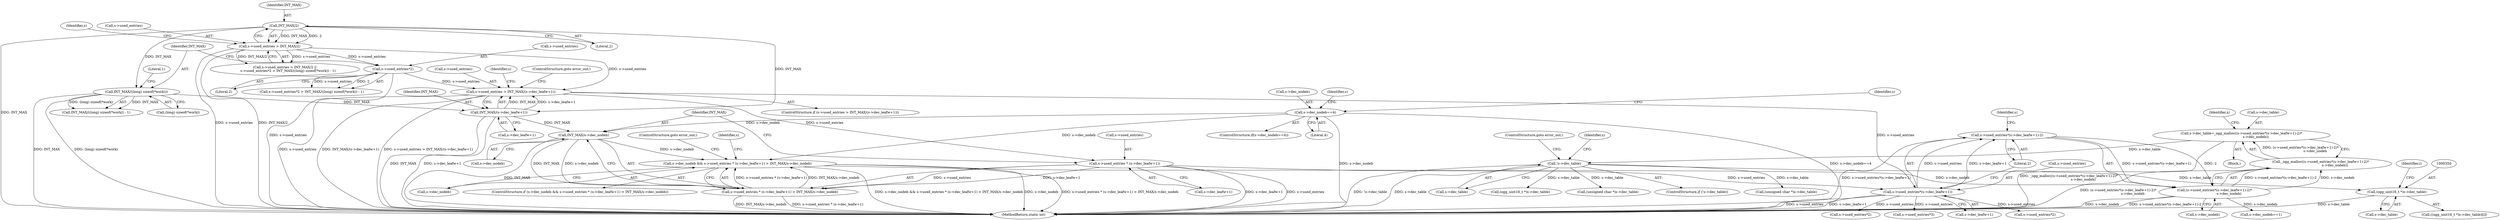 digraph "0_Android_eeb4e45d5683f88488c083ecf142dc89bc3f0b47@pointer" {
"1000349" [label="(Call,(ogg_uint16_t *)s->dec_table)"];
"1000276" [label="(Call,!s->dec_table)"];
"1000255" [label="(Call,s->dec_table=_ogg_malloc((s->used_entries*(s->dec_leafw+1)-2)*\n                           s->dec_nodeb))"];
"1000259" [label="(Call,_ogg_malloc((s->used_entries*(s->dec_leafw+1)-2)*\n                           s->dec_nodeb))"];
"1000260" [label="(Call,(s->used_entries*(s->dec_leafw+1)-2)*\n                           s->dec_nodeb)"];
"1000261" [label="(Call,s->used_entries*(s->dec_leafw+1)-2)"];
"1000262" [label="(Call,s->used_entries*(s->dec_leafw+1))"];
"1000222" [label="(Call,s->used_entries > INT_MAX/(s->dec_leafw+1))"];
"1000167" [label="(Call,s->used_entries > INT_MAX/2)"];
"1000171" [label="(Call,INT_MAX/2)"];
"1000175" [label="(Call,s->used_entries*2)"];
"1000226" [label="(Call,INT_MAX/(s->dec_leafw+1))"];
"1000181" [label="(Call,INT_MAX/((long) sizeof(*work)))"];
"1000240" [label="(Call,s->used_entries * (s->dec_leafw+1))"];
"1000235" [label="(Call,s->dec_nodeb && s->used_entries * (s->dec_leafw+1) > INT_MAX/s->dec_nodeb)"];
"1000249" [label="(Call,INT_MAX/s->dec_nodeb)"];
"1000119" [label="(Call,s->dec_nodeb==4)"];
"1000239" [label="(Call,s->used_entries * (s->dec_leafw+1) > INT_MAX/s->dec_nodeb)"];
"1000278" [label="(Identifier,s)"];
"1000348" [label="(Call,((ogg_uint16_t *)s->dec_table)[i])"];
"1000166" [label="(Call,s->used_entries > INT_MAX/2 ||\n      s->used_entries*2 > INT_MAX/((long) sizeof(*work)) - 1)"];
"1000182" [label="(Identifier,INT_MAX)"];
"1000188" [label="(Literal,1)"];
"1000382" [label="(Call,s->dec_nodeb==1)"];
"1000175" [label="(Call,s->used_entries*2)"];
"1000250" [label="(Identifier,INT_MAX)"];
"1000236" [label="(Call,s->dec_nodeb)"];
"1000349" [label="(Call,(ogg_uint16_t *)s->dec_table)"];
"1000221" [label="(ControlStructure,if (s->used_entries > INT_MAX/(s->dec_leafw+1)))"];
"1000311" [label="(Call,(unsigned char *)s->dec_table)"];
"1000257" [label="(Identifier,s)"];
"1000273" [label="(Identifier,s)"];
"1000177" [label="(Identifier,s)"];
"1000223" [label="(Call,s->used_entries)"];
"1000256" [label="(Call,s->dec_table)"];
"1000167" [label="(Call,s->used_entries > INT_MAX/2)"];
"1000222" [label="(Call,s->used_entries > INT_MAX/(s->dec_leafw+1))"];
"1000249" [label="(Call,INT_MAX/s->dec_nodeb)"];
"1000180" [label="(Call,INT_MAX/((long) sizeof(*work)) - 1)"];
"1000284" [label="(Identifier,s)"];
"1000301" [label="(Call,s->used_entries*2)"];
"1000239" [label="(Call,s->used_entries * (s->dec_leafw+1) > INT_MAX/s->dec_nodeb)"];
"1000277" [label="(Call,s->dec_table)"];
"1000171" [label="(Call,INT_MAX/2)"];
"1000110" [label="(Block,)"];
"1000251" [label="(Call,s->dec_nodeb)"];
"1000120" [label="(Call,s->dec_nodeb)"];
"1000626" [label="(Call,(ogg_uint16_t *)s->dec_table)"];
"1000119" [label="(Call,s->dec_nodeb==4)"];
"1000271" [label="(Literal,2)"];
"1000118" [label="(ControlStructure,if(s->dec_nodeb==4))"];
"1000169" [label="(Identifier,s)"];
"1000354" [label="(Identifier,i)"];
"1000391" [label="(Call,(unsigned char *)s->dec_table)"];
"1000183" [label="(Call,(long) sizeof(*work))"];
"1000375" [label="(Call,s->used_entries*3)"];
"1000237" [label="(Identifier,s)"];
"1000240" [label="(Call,s->used_entries * (s->dec_leafw+1))"];
"1000266" [label="(Call,s->dec_leafw+1)"];
"1000127" [label="(Identifier,s)"];
"1000255" [label="(Call,s->dec_table=_ogg_malloc((s->used_entries*(s->dec_leafw+1)-2)*\n                           s->dec_nodeb))"];
"1000168" [label="(Call,s->used_entries)"];
"1000235" [label="(Call,s->dec_nodeb && s->used_entries * (s->dec_leafw+1) > INT_MAX/s->dec_nodeb)"];
"1000228" [label="(Call,s->dec_leafw+1)"];
"1000275" [label="(ControlStructure,if (!s->dec_table))"];
"1000233" [label="(ControlStructure,goto error_out;)"];
"1000244" [label="(Call,s->dec_leafw+1)"];
"1000241" [label="(Call,s->used_entries)"];
"1000272" [label="(Call,s->dec_nodeb)"];
"1000263" [label="(Call,s->used_entries)"];
"1000226" [label="(Call,INT_MAX/(s->dec_leafw+1))"];
"1000179" [label="(Literal,2)"];
"1000176" [label="(Call,s->used_entries)"];
"1000280" [label="(ControlStructure,goto error_out;)"];
"1000174" [label="(Call,s->used_entries*2 > INT_MAX/((long) sizeof(*work)) - 1)"];
"1000260" [label="(Call,(s->used_entries*(s->dec_leafw+1)-2)*\n                           s->dec_nodeb)"];
"1000261" [label="(Call,s->used_entries*(s->dec_leafw+1)-2)"];
"1000276" [label="(Call,!s->dec_table)"];
"1000173" [label="(Literal,2)"];
"1000234" [label="(ControlStructure,if (s->dec_nodeb && s->used_entries * (s->dec_leafw+1) > INT_MAX/s->dec_nodeb))"];
"1000339" [label="(Call,s->used_entries*2)"];
"1000259" [label="(Call,_ogg_malloc((s->used_entries*(s->dec_leafw+1)-2)*\n                           s->dec_nodeb))"];
"1000172" [label="(Identifier,INT_MAX)"];
"1000262" [label="(Call,s->used_entries*(s->dec_leafw+1))"];
"1000865" [label="(MethodReturn,static int)"];
"1000123" [label="(Literal,4)"];
"1000351" [label="(Call,s->dec_table)"];
"1000181" [label="(Call,INT_MAX/((long) sizeof(*work)))"];
"1000227" [label="(Identifier,INT_MAX)"];
"1000254" [label="(ControlStructure,goto error_out;)"];
"1000349" -> "1000348"  [label="AST: "];
"1000349" -> "1000351"  [label="CFG: "];
"1000350" -> "1000349"  [label="AST: "];
"1000351" -> "1000349"  [label="AST: "];
"1000354" -> "1000349"  [label="CFG: "];
"1000349" -> "1000865"  [label="DDG: s->dec_table"];
"1000276" -> "1000349"  [label="DDG: s->dec_table"];
"1000276" -> "1000275"  [label="AST: "];
"1000276" -> "1000277"  [label="CFG: "];
"1000277" -> "1000276"  [label="AST: "];
"1000280" -> "1000276"  [label="CFG: "];
"1000284" -> "1000276"  [label="CFG: "];
"1000276" -> "1000865"  [label="DDG: !s->dec_table"];
"1000276" -> "1000865"  [label="DDG: s->dec_table"];
"1000255" -> "1000276"  [label="DDG: s->dec_table"];
"1000276" -> "1000311"  [label="DDG: s->dec_table"];
"1000276" -> "1000391"  [label="DDG: s->dec_table"];
"1000276" -> "1000626"  [label="DDG: s->dec_table"];
"1000255" -> "1000110"  [label="AST: "];
"1000255" -> "1000259"  [label="CFG: "];
"1000256" -> "1000255"  [label="AST: "];
"1000259" -> "1000255"  [label="AST: "];
"1000278" -> "1000255"  [label="CFG: "];
"1000255" -> "1000865"  [label="DDG: _ogg_malloc((s->used_entries*(s->dec_leafw+1)-2)*\n                           s->dec_nodeb)"];
"1000259" -> "1000255"  [label="DDG: (s->used_entries*(s->dec_leafw+1)-2)*\n                           s->dec_nodeb"];
"1000259" -> "1000260"  [label="CFG: "];
"1000260" -> "1000259"  [label="AST: "];
"1000259" -> "1000865"  [label="DDG: (s->used_entries*(s->dec_leafw+1)-2)*\n                           s->dec_nodeb"];
"1000260" -> "1000259"  [label="DDG: s->used_entries*(s->dec_leafw+1)-2"];
"1000260" -> "1000259"  [label="DDG: s->dec_nodeb"];
"1000260" -> "1000272"  [label="CFG: "];
"1000261" -> "1000260"  [label="AST: "];
"1000272" -> "1000260"  [label="AST: "];
"1000260" -> "1000865"  [label="DDG: s->used_entries*(s->dec_leafw+1)-2"];
"1000260" -> "1000865"  [label="DDG: s->dec_nodeb"];
"1000261" -> "1000260"  [label="DDG: s->used_entries*(s->dec_leafw+1)"];
"1000261" -> "1000260"  [label="DDG: 2"];
"1000235" -> "1000260"  [label="DDG: s->dec_nodeb"];
"1000260" -> "1000382"  [label="DDG: s->dec_nodeb"];
"1000261" -> "1000271"  [label="CFG: "];
"1000262" -> "1000261"  [label="AST: "];
"1000271" -> "1000261"  [label="AST: "];
"1000273" -> "1000261"  [label="CFG: "];
"1000261" -> "1000865"  [label="DDG: s->used_entries*(s->dec_leafw+1)"];
"1000262" -> "1000261"  [label="DDG: s->used_entries"];
"1000262" -> "1000261"  [label="DDG: s->dec_leafw+1"];
"1000262" -> "1000266"  [label="CFG: "];
"1000263" -> "1000262"  [label="AST: "];
"1000266" -> "1000262"  [label="AST: "];
"1000271" -> "1000262"  [label="CFG: "];
"1000262" -> "1000865"  [label="DDG: s->used_entries"];
"1000262" -> "1000865"  [label="DDG: s->dec_leafw+1"];
"1000222" -> "1000262"  [label="DDG: s->used_entries"];
"1000240" -> "1000262"  [label="DDG: s->used_entries"];
"1000262" -> "1000301"  [label="DDG: s->used_entries"];
"1000262" -> "1000339"  [label="DDG: s->used_entries"];
"1000262" -> "1000375"  [label="DDG: s->used_entries"];
"1000222" -> "1000221"  [label="AST: "];
"1000222" -> "1000226"  [label="CFG: "];
"1000223" -> "1000222"  [label="AST: "];
"1000226" -> "1000222"  [label="AST: "];
"1000233" -> "1000222"  [label="CFG: "];
"1000237" -> "1000222"  [label="CFG: "];
"1000222" -> "1000865"  [label="DDG: s->used_entries"];
"1000222" -> "1000865"  [label="DDG: INT_MAX/(s->dec_leafw+1)"];
"1000222" -> "1000865"  [label="DDG: s->used_entries > INT_MAX/(s->dec_leafw+1)"];
"1000167" -> "1000222"  [label="DDG: s->used_entries"];
"1000175" -> "1000222"  [label="DDG: s->used_entries"];
"1000226" -> "1000222"  [label="DDG: INT_MAX"];
"1000226" -> "1000222"  [label="DDG: s->dec_leafw+1"];
"1000222" -> "1000240"  [label="DDG: s->used_entries"];
"1000167" -> "1000166"  [label="AST: "];
"1000167" -> "1000171"  [label="CFG: "];
"1000168" -> "1000167"  [label="AST: "];
"1000171" -> "1000167"  [label="AST: "];
"1000177" -> "1000167"  [label="CFG: "];
"1000166" -> "1000167"  [label="CFG: "];
"1000167" -> "1000865"  [label="DDG: s->used_entries"];
"1000167" -> "1000865"  [label="DDG: INT_MAX/2"];
"1000167" -> "1000166"  [label="DDG: s->used_entries"];
"1000167" -> "1000166"  [label="DDG: INT_MAX/2"];
"1000171" -> "1000167"  [label="DDG: INT_MAX"];
"1000171" -> "1000167"  [label="DDG: 2"];
"1000167" -> "1000175"  [label="DDG: s->used_entries"];
"1000171" -> "1000173"  [label="CFG: "];
"1000172" -> "1000171"  [label="AST: "];
"1000173" -> "1000171"  [label="AST: "];
"1000171" -> "1000865"  [label="DDG: INT_MAX"];
"1000171" -> "1000181"  [label="DDG: INT_MAX"];
"1000171" -> "1000226"  [label="DDG: INT_MAX"];
"1000175" -> "1000174"  [label="AST: "];
"1000175" -> "1000179"  [label="CFG: "];
"1000176" -> "1000175"  [label="AST: "];
"1000179" -> "1000175"  [label="AST: "];
"1000182" -> "1000175"  [label="CFG: "];
"1000175" -> "1000865"  [label="DDG: s->used_entries"];
"1000175" -> "1000174"  [label="DDG: s->used_entries"];
"1000175" -> "1000174"  [label="DDG: 2"];
"1000226" -> "1000228"  [label="CFG: "];
"1000227" -> "1000226"  [label="AST: "];
"1000228" -> "1000226"  [label="AST: "];
"1000226" -> "1000865"  [label="DDG: INT_MAX"];
"1000226" -> "1000865"  [label="DDG: s->dec_leafw+1"];
"1000181" -> "1000226"  [label="DDG: INT_MAX"];
"1000226" -> "1000249"  [label="DDG: INT_MAX"];
"1000181" -> "1000180"  [label="AST: "];
"1000181" -> "1000183"  [label="CFG: "];
"1000182" -> "1000181"  [label="AST: "];
"1000183" -> "1000181"  [label="AST: "];
"1000188" -> "1000181"  [label="CFG: "];
"1000181" -> "1000865"  [label="DDG: INT_MAX"];
"1000181" -> "1000865"  [label="DDG: (long) sizeof(*work)"];
"1000181" -> "1000180"  [label="DDG: INT_MAX"];
"1000181" -> "1000180"  [label="DDG: (long) sizeof(*work)"];
"1000240" -> "1000239"  [label="AST: "];
"1000240" -> "1000244"  [label="CFG: "];
"1000241" -> "1000240"  [label="AST: "];
"1000244" -> "1000240"  [label="AST: "];
"1000250" -> "1000240"  [label="CFG: "];
"1000240" -> "1000865"  [label="DDG: s->dec_leafw+1"];
"1000240" -> "1000865"  [label="DDG: s->used_entries"];
"1000240" -> "1000239"  [label="DDG: s->used_entries"];
"1000240" -> "1000239"  [label="DDG: s->dec_leafw+1"];
"1000235" -> "1000234"  [label="AST: "];
"1000235" -> "1000236"  [label="CFG: "];
"1000235" -> "1000239"  [label="CFG: "];
"1000236" -> "1000235"  [label="AST: "];
"1000239" -> "1000235"  [label="AST: "];
"1000254" -> "1000235"  [label="CFG: "];
"1000257" -> "1000235"  [label="CFG: "];
"1000235" -> "1000865"  [label="DDG: s->dec_nodeb"];
"1000235" -> "1000865"  [label="DDG: s->used_entries * (s->dec_leafw+1) > INT_MAX/s->dec_nodeb"];
"1000235" -> "1000865"  [label="DDG: s->dec_nodeb && s->used_entries * (s->dec_leafw+1) > INT_MAX/s->dec_nodeb"];
"1000249" -> "1000235"  [label="DDG: s->dec_nodeb"];
"1000119" -> "1000235"  [label="DDG: s->dec_nodeb"];
"1000239" -> "1000235"  [label="DDG: s->used_entries * (s->dec_leafw+1)"];
"1000239" -> "1000235"  [label="DDG: INT_MAX/s->dec_nodeb"];
"1000249" -> "1000239"  [label="AST: "];
"1000249" -> "1000251"  [label="CFG: "];
"1000250" -> "1000249"  [label="AST: "];
"1000251" -> "1000249"  [label="AST: "];
"1000239" -> "1000249"  [label="CFG: "];
"1000249" -> "1000865"  [label="DDG: INT_MAX"];
"1000249" -> "1000239"  [label="DDG: INT_MAX"];
"1000249" -> "1000239"  [label="DDG: s->dec_nodeb"];
"1000119" -> "1000249"  [label="DDG: s->dec_nodeb"];
"1000119" -> "1000118"  [label="AST: "];
"1000119" -> "1000123"  [label="CFG: "];
"1000120" -> "1000119"  [label="AST: "];
"1000123" -> "1000119"  [label="AST: "];
"1000127" -> "1000119"  [label="CFG: "];
"1000169" -> "1000119"  [label="CFG: "];
"1000119" -> "1000865"  [label="DDG: s->dec_nodeb"];
"1000119" -> "1000865"  [label="DDG: s->dec_nodeb==4"];
"1000239" -> "1000865"  [label="DDG: s->used_entries * (s->dec_leafw+1)"];
"1000239" -> "1000865"  [label="DDG: INT_MAX/s->dec_nodeb"];
}
